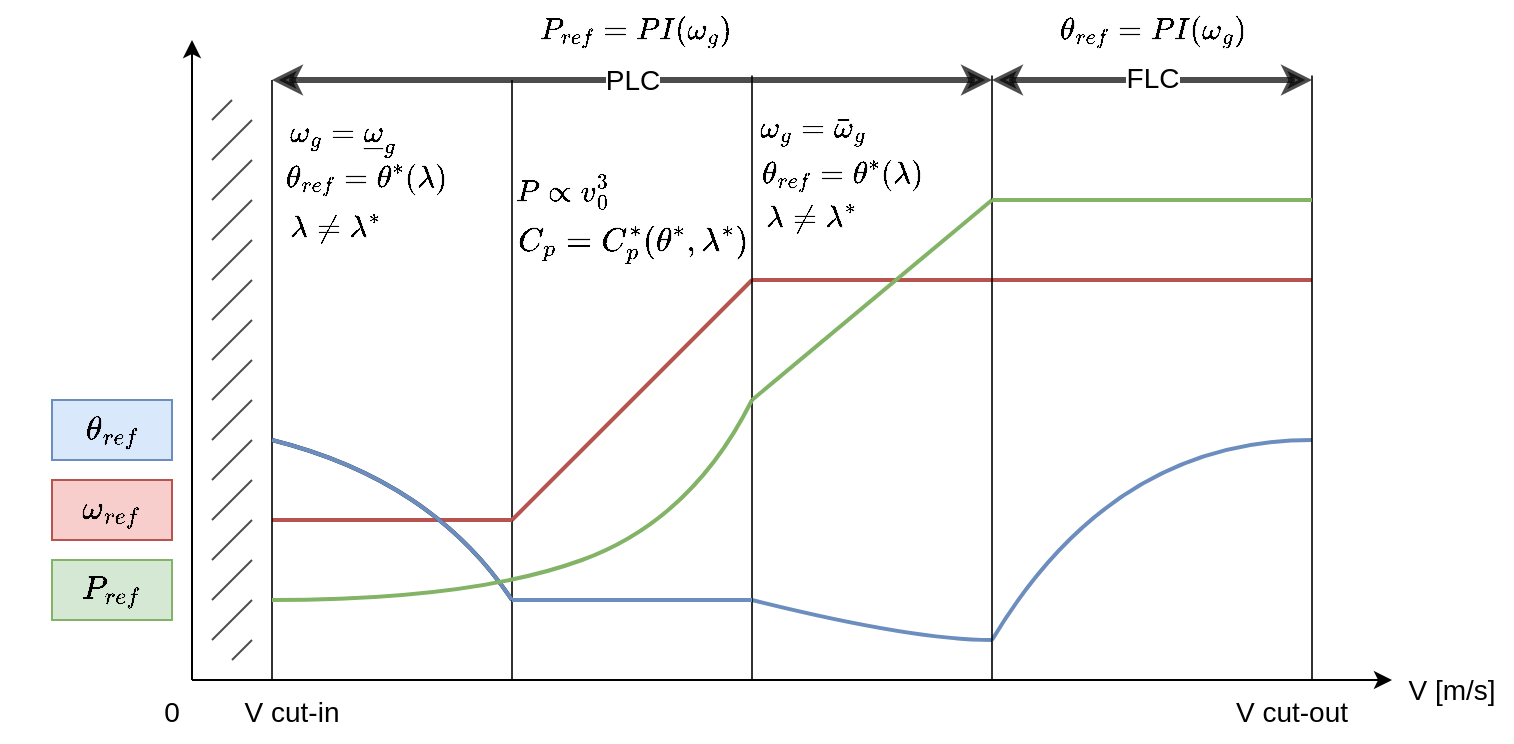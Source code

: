 <mxfile version="20.4.0" type="github">
  <diagram id="YIg-twoA3lVmyOpFWbwZ" name="Page-1">
    <mxGraphModel dx="1363" dy="722" grid="1" gridSize="10" guides="1" tooltips="1" connect="1" arrows="1" fold="1" page="1" pageScale="1" pageWidth="850" pageHeight="1100" math="1" shadow="0">
      <root>
        <mxCell id="0" />
        <mxCell id="1" parent="0" />
        <mxCell id="ZmWr9eJU89eHi5DbGtIF-5" value="" style="endArrow=none;html=1;rounded=0;opacity=80;" edge="1" parent="1">
          <mxGeometry width="50" height="50" relative="1" as="geometry">
            <mxPoint x="280" y="140" as="sourcePoint" />
            <mxPoint x="280" y="440" as="targetPoint" />
          </mxGeometry>
        </mxCell>
        <mxCell id="ZmWr9eJU89eHi5DbGtIF-11" value="&lt;font style=&quot;font-size: 14px;&quot;&gt;0&lt;/font&gt;" style="text;html=1;strokeColor=none;fillColor=none;align=center;verticalAlign=middle;whiteSpace=wrap;rounded=0;fontSize=13;" vertex="1" parent="1">
          <mxGeometry x="80" y="441" width="60" height="30" as="geometry" />
        </mxCell>
        <mxCell id="ZmWr9eJU89eHi5DbGtIF-12" value="&lt;font style=&quot;font-size: 14px;&quot;&gt;V [m/s]&lt;/font&gt;" style="text;html=1;strokeColor=none;fillColor=none;align=center;verticalAlign=middle;whiteSpace=wrap;rounded=0;fontSize=13;" vertex="1" parent="1">
          <mxGeometry x="720" y="430" width="60" height="30" as="geometry" />
        </mxCell>
        <mxCell id="ZmWr9eJU89eHi5DbGtIF-13" value="&lt;span style=&quot;font-size: 14px;&quot;&gt;V cut-in&lt;/span&gt;" style="text;html=1;strokeColor=none;fillColor=none;align=center;verticalAlign=middle;whiteSpace=wrap;rounded=0;fontSize=13;" vertex="1" parent="1">
          <mxGeometry x="140" y="441" width="60" height="30" as="geometry" />
        </mxCell>
        <mxCell id="ZmWr9eJU89eHi5DbGtIF-21" value="" style="endArrow=none;html=1;rounded=0;fontSize=14;strokeWidth=2;fillColor=#f8cecc;strokeColor=#b85450;" edge="1" parent="1">
          <mxGeometry width="50" height="50" relative="1" as="geometry">
            <mxPoint x="280" y="360" as="sourcePoint" />
            <mxPoint x="160" y="360" as="targetPoint" />
          </mxGeometry>
        </mxCell>
        <mxCell id="ZmWr9eJU89eHi5DbGtIF-22" value="" style="endArrow=none;html=1;rounded=0;fontSize=14;strokeWidth=2;fillColor=#f8cecc;strokeColor=#b85450;" edge="1" parent="1">
          <mxGeometry width="50" height="50" relative="1" as="geometry">
            <mxPoint x="280" y="360" as="sourcePoint" />
            <mxPoint x="400" y="240" as="targetPoint" />
          </mxGeometry>
        </mxCell>
        <mxCell id="ZmWr9eJU89eHi5DbGtIF-23" value="" style="endArrow=none;html=1;rounded=0;fontSize=14;strokeWidth=2;fillColor=#f8cecc;strokeColor=#b85450;" edge="1" parent="1">
          <mxGeometry width="50" height="50" relative="1" as="geometry">
            <mxPoint x="400" y="240" as="sourcePoint" />
            <mxPoint x="680" y="240" as="targetPoint" />
          </mxGeometry>
        </mxCell>
        <mxCell id="ZmWr9eJU89eHi5DbGtIF-24" value="" style="curved=1;endArrow=none;html=1;rounded=0;strokeWidth=2;fontSize=14;endFill=0;" edge="1" parent="1">
          <mxGeometry width="50" height="50" relative="1" as="geometry">
            <mxPoint x="280" y="400" as="sourcePoint" />
            <mxPoint x="160" y="320" as="targetPoint" />
            <Array as="points">
              <mxPoint x="260" y="370" />
              <mxPoint x="200" y="330" />
            </Array>
          </mxGeometry>
        </mxCell>
        <mxCell id="ZmWr9eJU89eHi5DbGtIF-26" value="" style="curved=1;endArrow=none;html=1;rounded=0;strokeWidth=2;fontSize=14;endFill=0;fillColor=#dae8fc;strokeColor=#6c8ebf;" edge="1" parent="1">
          <mxGeometry width="50" height="50" relative="1" as="geometry">
            <mxPoint x="520" y="420" as="sourcePoint" />
            <mxPoint x="400" y="400" as="targetPoint" />
            <Array as="points">
              <mxPoint x="480" y="420" />
            </Array>
          </mxGeometry>
        </mxCell>
        <mxCell id="ZmWr9eJU89eHi5DbGtIF-27" value="" style="curved=1;endArrow=none;html=1;rounded=0;strokeWidth=2;fontSize=14;endFill=0;fillColor=#dae8fc;strokeColor=#6c8ebf;" edge="1" parent="1">
          <mxGeometry width="50" height="50" relative="1" as="geometry">
            <mxPoint x="680" y="320" as="sourcePoint" />
            <mxPoint x="520" y="420" as="targetPoint" />
            <Array as="points">
              <mxPoint x="580" y="320" />
            </Array>
          </mxGeometry>
        </mxCell>
        <mxCell id="ZmWr9eJU89eHi5DbGtIF-2" value="" style="endArrow=classic;html=1;rounded=0;" edge="1" parent="1">
          <mxGeometry width="50" height="50" relative="1" as="geometry">
            <mxPoint x="120" y="440" as="sourcePoint" />
            <mxPoint x="120" y="120" as="targetPoint" />
          </mxGeometry>
        </mxCell>
        <mxCell id="ZmWr9eJU89eHi5DbGtIF-3" value="" style="endArrow=classic;html=1;rounded=0;" edge="1" parent="1">
          <mxGeometry width="50" height="50" relative="1" as="geometry">
            <mxPoint x="120" y="440" as="sourcePoint" />
            <mxPoint x="720" y="440" as="targetPoint" />
          </mxGeometry>
        </mxCell>
        <mxCell id="ZmWr9eJU89eHi5DbGtIF-6" value="" style="endArrow=none;html=1;rounded=0;opacity=80;" edge="1" parent="1">
          <mxGeometry width="50" height="50" relative="1" as="geometry">
            <mxPoint x="400" y="137.778" as="sourcePoint" />
            <mxPoint x="400" y="440" as="targetPoint" />
          </mxGeometry>
        </mxCell>
        <mxCell id="ZmWr9eJU89eHi5DbGtIF-7" value="" style="endArrow=none;html=1;rounded=0;opacity=80;" edge="1" parent="1">
          <mxGeometry width="50" height="50" relative="1" as="geometry">
            <mxPoint x="520" y="137.778" as="sourcePoint" />
            <mxPoint x="520" y="440" as="targetPoint" />
          </mxGeometry>
        </mxCell>
        <mxCell id="ZmWr9eJU89eHi5DbGtIF-8" value="" style="endArrow=none;html=1;rounded=0;opacity=80;" edge="1" parent="1">
          <mxGeometry width="50" height="50" relative="1" as="geometry">
            <mxPoint x="680" y="137.778" as="sourcePoint" />
            <mxPoint x="680" y="440" as="targetPoint" />
          </mxGeometry>
        </mxCell>
        <mxCell id="ZmWr9eJU89eHi5DbGtIF-19" value="" style="endArrow=none;html=1;rounded=0;opacity=80;" edge="1" parent="1">
          <mxGeometry width="50" height="50" relative="1" as="geometry">
            <mxPoint x="160" y="140.0" as="sourcePoint" />
            <mxPoint x="160" y="440" as="targetPoint" />
          </mxGeometry>
        </mxCell>
        <mxCell id="ZmWr9eJU89eHi5DbGtIF-25" value="" style="endArrow=none;html=1;rounded=0;fontSize=14;strokeWidth=2;fillColor=#f8cecc;strokeColor=#b85450;" edge="1" parent="1">
          <mxGeometry width="50" height="50" relative="1" as="geometry">
            <mxPoint x="400" y="400.0" as="sourcePoint" />
            <mxPoint x="280" y="400.0" as="targetPoint" />
          </mxGeometry>
        </mxCell>
        <mxCell id="ZmWr9eJU89eHi5DbGtIF-28" value="" style="endArrow=none;html=1;rounded=0;fontSize=14;strokeWidth=2;fillColor=#dae8fc;strokeColor=#6c8ebf;" edge="1" parent="1">
          <mxGeometry width="50" height="50" relative="1" as="geometry">
            <mxPoint x="400" y="400.0" as="sourcePoint" />
            <mxPoint x="280" y="400.0" as="targetPoint" />
          </mxGeometry>
        </mxCell>
        <mxCell id="ZmWr9eJU89eHi5DbGtIF-29" value="" style="curved=1;endArrow=none;html=1;rounded=0;strokeWidth=2;fontSize=14;endFill=0;fillColor=#dae8fc;strokeColor=#6c8ebf;" edge="1" parent="1">
          <mxGeometry width="50" height="50" relative="1" as="geometry">
            <mxPoint x="280" y="400.0" as="sourcePoint" />
            <mxPoint x="160" y="320.0" as="targetPoint" />
            <Array as="points">
              <mxPoint x="260" y="370" />
              <mxPoint x="200" y="330" />
            </Array>
          </mxGeometry>
        </mxCell>
        <mxCell id="ZmWr9eJU89eHi5DbGtIF-30" value="" style="curved=1;endArrow=none;html=1;rounded=0;strokeWidth=2;fontSize=14;endFill=0;fillColor=#d5e8d4;strokeColor=#82b366;" edge="1" parent="1">
          <mxGeometry width="50" height="50" relative="1" as="geometry">
            <mxPoint x="400" y="300" as="sourcePoint" />
            <mxPoint x="160" y="400" as="targetPoint" />
            <Array as="points">
              <mxPoint x="370" y="360" />
              <mxPoint x="260" y="400" />
            </Array>
          </mxGeometry>
        </mxCell>
        <mxCell id="ZmWr9eJU89eHi5DbGtIF-31" value="" style="endArrow=none;html=1;rounded=0;fontSize=14;strokeWidth=2;fillColor=#d5e8d4;strokeColor=#82b366;" edge="1" parent="1">
          <mxGeometry width="50" height="50" relative="1" as="geometry">
            <mxPoint x="400" y="300" as="sourcePoint" />
            <mxPoint x="520" y="200" as="targetPoint" />
          </mxGeometry>
        </mxCell>
        <mxCell id="ZmWr9eJU89eHi5DbGtIF-32" value="" style="endArrow=none;html=1;rounded=0;fontSize=14;strokeWidth=2;fillColor=#d5e8d4;strokeColor=#82b366;" edge="1" parent="1">
          <mxGeometry width="50" height="50" relative="1" as="geometry">
            <mxPoint x="680" y="200" as="sourcePoint" />
            <mxPoint x="520" y="200" as="targetPoint" />
          </mxGeometry>
        </mxCell>
        <mxCell id="ZmWr9eJU89eHi5DbGtIF-33" value="" style="endArrow=none;html=1;rounded=0;strokeWidth=1;fontSize=14;opacity=70;" edge="1" parent="1">
          <mxGeometry width="50" height="50" relative="1" as="geometry">
            <mxPoint x="130" y="180" as="sourcePoint" />
            <mxPoint x="150" y="160" as="targetPoint" />
          </mxGeometry>
        </mxCell>
        <mxCell id="ZmWr9eJU89eHi5DbGtIF-34" value="" style="endArrow=none;html=1;rounded=0;strokeWidth=1;fontSize=14;opacity=70;" edge="1" parent="1">
          <mxGeometry width="50" height="50" relative="1" as="geometry">
            <mxPoint x="130" y="200" as="sourcePoint" />
            <mxPoint x="150" y="180" as="targetPoint" />
          </mxGeometry>
        </mxCell>
        <mxCell id="ZmWr9eJU89eHi5DbGtIF-35" value="" style="endArrow=none;html=1;rounded=0;strokeWidth=1;fontSize=14;opacity=70;" edge="1" parent="1">
          <mxGeometry width="50" height="50" relative="1" as="geometry">
            <mxPoint x="130" y="220" as="sourcePoint" />
            <mxPoint x="150" y="200" as="targetPoint" />
          </mxGeometry>
        </mxCell>
        <mxCell id="ZmWr9eJU89eHi5DbGtIF-36" value="" style="endArrow=none;html=1;rounded=0;strokeWidth=1;fontSize=14;opacity=70;" edge="1" parent="1">
          <mxGeometry width="50" height="50" relative="1" as="geometry">
            <mxPoint x="130" y="240" as="sourcePoint" />
            <mxPoint x="150" y="220" as="targetPoint" />
          </mxGeometry>
        </mxCell>
        <mxCell id="ZmWr9eJU89eHi5DbGtIF-37" value="" style="endArrow=none;html=1;rounded=0;strokeWidth=1;fontSize=14;opacity=70;" edge="1" parent="1">
          <mxGeometry width="50" height="50" relative="1" as="geometry">
            <mxPoint x="130" y="260" as="sourcePoint" />
            <mxPoint x="150" y="240" as="targetPoint" />
          </mxGeometry>
        </mxCell>
        <mxCell id="ZmWr9eJU89eHi5DbGtIF-38" value="" style="endArrow=none;html=1;rounded=0;strokeWidth=1;fontSize=14;opacity=70;" edge="1" parent="1">
          <mxGeometry width="50" height="50" relative="1" as="geometry">
            <mxPoint x="130" y="280" as="sourcePoint" />
            <mxPoint x="150" y="260" as="targetPoint" />
          </mxGeometry>
        </mxCell>
        <mxCell id="ZmWr9eJU89eHi5DbGtIF-39" value="" style="endArrow=none;html=1;rounded=0;strokeWidth=1;fontSize=14;opacity=70;" edge="1" parent="1">
          <mxGeometry width="50" height="50" relative="1" as="geometry">
            <mxPoint x="130" y="300" as="sourcePoint" />
            <mxPoint x="150" y="280" as="targetPoint" />
          </mxGeometry>
        </mxCell>
        <mxCell id="ZmWr9eJU89eHi5DbGtIF-40" value="" style="endArrow=none;html=1;rounded=0;strokeWidth=1;fontSize=14;opacity=70;" edge="1" parent="1">
          <mxGeometry width="50" height="50" relative="1" as="geometry">
            <mxPoint x="130" y="320" as="sourcePoint" />
            <mxPoint x="150" y="300" as="targetPoint" />
          </mxGeometry>
        </mxCell>
        <mxCell id="ZmWr9eJU89eHi5DbGtIF-41" value="" style="endArrow=none;html=1;rounded=0;strokeWidth=1;fontSize=14;opacity=70;" edge="1" parent="1">
          <mxGeometry width="50" height="50" relative="1" as="geometry">
            <mxPoint x="130" y="340" as="sourcePoint" />
            <mxPoint x="150" y="320" as="targetPoint" />
          </mxGeometry>
        </mxCell>
        <mxCell id="ZmWr9eJU89eHi5DbGtIF-42" value="" style="endArrow=none;html=1;rounded=0;strokeWidth=1;fontSize=14;opacity=70;" edge="1" parent="1">
          <mxGeometry width="50" height="50" relative="1" as="geometry">
            <mxPoint x="130" y="360" as="sourcePoint" />
            <mxPoint x="150" y="340" as="targetPoint" />
          </mxGeometry>
        </mxCell>
        <mxCell id="ZmWr9eJU89eHi5DbGtIF-43" value="" style="endArrow=none;html=1;rounded=0;strokeWidth=1;fontSize=14;opacity=70;" edge="1" parent="1">
          <mxGeometry width="50" height="50" relative="1" as="geometry">
            <mxPoint x="130" y="380" as="sourcePoint" />
            <mxPoint x="150" y="360" as="targetPoint" />
          </mxGeometry>
        </mxCell>
        <mxCell id="ZmWr9eJU89eHi5DbGtIF-44" value="" style="endArrow=none;html=1;rounded=0;strokeWidth=1;fontSize=14;opacity=70;" edge="1" parent="1">
          <mxGeometry width="50" height="50" relative="1" as="geometry">
            <mxPoint x="130" y="400" as="sourcePoint" />
            <mxPoint x="150" y="380" as="targetPoint" />
          </mxGeometry>
        </mxCell>
        <mxCell id="ZmWr9eJU89eHi5DbGtIF-45" value="" style="endArrow=none;html=1;rounded=0;strokeWidth=1;fontSize=14;opacity=70;" edge="1" parent="1">
          <mxGeometry width="50" height="50" relative="1" as="geometry">
            <mxPoint x="130" y="420" as="sourcePoint" />
            <mxPoint x="150" y="400" as="targetPoint" />
          </mxGeometry>
        </mxCell>
        <mxCell id="ZmWr9eJU89eHi5DbGtIF-46" value="" style="endArrow=none;html=1;rounded=0;strokeWidth=1;fontSize=14;opacity=70;" edge="1" parent="1">
          <mxGeometry width="50" height="50" relative="1" as="geometry">
            <mxPoint x="140" y="430" as="sourcePoint" />
            <mxPoint x="150" y="420" as="targetPoint" />
          </mxGeometry>
        </mxCell>
        <mxCell id="ZmWr9eJU89eHi5DbGtIF-47" value="" style="endArrow=none;html=1;rounded=0;strokeWidth=1;fontSize=14;opacity=70;" edge="1" parent="1">
          <mxGeometry width="50" height="50" relative="1" as="geometry">
            <mxPoint x="130" y="160" as="sourcePoint" />
            <mxPoint x="140" y="150" as="targetPoint" />
          </mxGeometry>
        </mxCell>
        <mxCell id="ZmWr9eJU89eHi5DbGtIF-48" value="$$\theta_{ref}$$" style="text;html=1;strokeColor=#6c8ebf;fillColor=#dae8fc;align=center;verticalAlign=middle;whiteSpace=wrap;rounded=0;fontSize=14;" vertex="1" parent="1">
          <mxGeometry x="50" y="300" width="60" height="30" as="geometry" />
        </mxCell>
        <mxCell id="ZmWr9eJU89eHi5DbGtIF-49" value="$$\omega_{ref}$$" style="text;html=1;strokeColor=#b85450;fillColor=#f8cecc;align=center;verticalAlign=middle;whiteSpace=wrap;rounded=0;fontSize=14;" vertex="1" parent="1">
          <mxGeometry x="50" y="340" width="60" height="30" as="geometry" />
        </mxCell>
        <mxCell id="ZmWr9eJU89eHi5DbGtIF-50" value="$$P_{ref}$$" style="text;html=1;strokeColor=#82b366;fillColor=#d5e8d4;align=center;verticalAlign=middle;whiteSpace=wrap;rounded=0;fontSize=14;" vertex="1" parent="1">
          <mxGeometry x="50" y="380" width="60" height="30" as="geometry" />
        </mxCell>
        <mxCell id="ZmWr9eJU89eHi5DbGtIF-51" value="&lt;font style=&quot;font-size: 14px;&quot;&gt;V cut-out&lt;/font&gt;" style="text;html=1;strokeColor=none;fillColor=none;align=center;verticalAlign=middle;whiteSpace=wrap;rounded=0;fontSize=13;" vertex="1" parent="1">
          <mxGeometry x="640" y="441" width="60" height="30" as="geometry" />
        </mxCell>
        <mxCell id="ZmWr9eJU89eHi5DbGtIF-52" value="" style="endArrow=classic;startArrow=classic;html=1;rounded=0;strokeWidth=3;fontSize=14;opacity=70;" edge="1" parent="1">
          <mxGeometry width="50" height="50" relative="1" as="geometry">
            <mxPoint x="160" y="140" as="sourcePoint" />
            <mxPoint x="520" y="140" as="targetPoint" />
          </mxGeometry>
        </mxCell>
        <mxCell id="ZmWr9eJU89eHi5DbGtIF-54" value="PLC" style="edgeLabel;html=1;align=center;verticalAlign=middle;resizable=0;points=[];fontSize=14;" vertex="1" connectable="0" parent="ZmWr9eJU89eHi5DbGtIF-52">
          <mxGeometry x="-0.112" relative="1" as="geometry">
            <mxPoint x="20" as="offset" />
          </mxGeometry>
        </mxCell>
        <mxCell id="ZmWr9eJU89eHi5DbGtIF-53" value="" style="endArrow=classic;startArrow=classic;html=1;rounded=0;strokeWidth=3;fontSize=14;opacity=70;" edge="1" parent="1">
          <mxGeometry width="50" height="50" relative="1" as="geometry">
            <mxPoint x="520" y="140" as="sourcePoint" />
            <mxPoint x="680" y="140" as="targetPoint" />
            <Array as="points">
              <mxPoint x="600" y="140" />
            </Array>
          </mxGeometry>
        </mxCell>
        <mxCell id="ZmWr9eJU89eHi5DbGtIF-55" value="FLC" style="edgeLabel;html=1;align=center;verticalAlign=middle;resizable=0;points=[];fontSize=14;" vertex="1" connectable="0" parent="ZmWr9eJU89eHi5DbGtIF-53">
          <mxGeometry x="-0.08" y="1" relative="1" as="geometry">
            <mxPoint x="6" as="offset" />
          </mxGeometry>
        </mxCell>
        <mxCell id="ZmWr9eJU89eHi5DbGtIF-56" value="$$C_p = C_p^*(\theta^*, \lambda^*) $$" style="text;html=1;strokeColor=none;fillColor=none;align=center;verticalAlign=middle;whiteSpace=wrap;rounded=0;fontSize=14;" vertex="1" parent="1">
          <mxGeometry x="311" y="207" width="60" height="30" as="geometry" />
        </mxCell>
        <mxCell id="ZmWr9eJU89eHi5DbGtIF-61" value="&lt;font style=&quot;font-size: 13px;&quot;&gt;$$ P \propto v_0^3 $$&lt;/font&gt;" style="text;html=1;align=center;verticalAlign=middle;resizable=0;points=[];autosize=1;strokeColor=none;fillColor=none;fontSize=14;" vertex="1" parent="1">
          <mxGeometry x="230" y="180" width="150" height="30" as="geometry" />
        </mxCell>
        <mxCell id="ZmWr9eJU89eHi5DbGtIF-64" value="&lt;font style=&quot;font-size: 13px;&quot;&gt;$$ \omega_g = \underline{\omega}_g $$&lt;/font&gt;" style="text;html=1;align=center;verticalAlign=middle;resizable=0;points=[];autosize=1;strokeColor=none;fillColor=none;fontSize=14;" vertex="1" parent="1">
          <mxGeometry x="65" y="153" width="260" height="30" as="geometry" />
        </mxCell>
        <mxCell id="ZmWr9eJU89eHi5DbGtIF-67" value="&lt;font style=&quot;font-size: 13px;&quot;&gt;$$ \omega_g = \bar{\omega}_g $$&lt;/font&gt;" style="text;html=1;align=center;verticalAlign=middle;resizable=0;points=[];autosize=1;strokeColor=none;fillColor=none;fontSize=14;" vertex="1" parent="1">
          <mxGeometry x="320" y="150" width="220" height="30" as="geometry" />
        </mxCell>
        <mxCell id="ZmWr9eJU89eHi5DbGtIF-68" value="&lt;font style=&quot;font-size: 13px;&quot;&gt;$$ \theta_{ref} = \theta^*(\lambda) $$&lt;/font&gt;" style="text;html=1;align=center;verticalAlign=middle;resizable=0;points=[];autosize=1;strokeColor=none;fillColor=none;fontSize=14;" vertex="1" parent="1">
          <mxGeometry x="87" y="174" width="240" height="30" as="geometry" />
        </mxCell>
        <mxCell id="ZmWr9eJU89eHi5DbGtIF-69" value="&lt;font style=&quot;font-size: 13px;&quot;&gt;$$ \lambda \neq&amp;nbsp;&lt;br&gt;\lambda^* $$&lt;/font&gt;" style="text;html=1;align=center;verticalAlign=middle;resizable=0;points=[];autosize=1;strokeColor=none;fillColor=none;fontSize=14;" vertex="1" parent="1">
          <mxGeometry x="131" y="189" width="120" height="50" as="geometry" />
        </mxCell>
        <mxCell id="ZmWr9eJU89eHi5DbGtIF-71" value="&lt;font style=&quot;font-size: 13px;&quot;&gt;$$ \lambda \neq&amp;nbsp;&lt;br&gt;\lambda^* $$&lt;/font&gt;" style="text;html=1;align=center;verticalAlign=middle;resizable=0;points=[];autosize=1;strokeColor=none;fillColor=none;fontSize=14;" vertex="1" parent="1">
          <mxGeometry x="369" y="184" width="120" height="50" as="geometry" />
        </mxCell>
        <mxCell id="ZmWr9eJU89eHi5DbGtIF-72" value="&lt;font style=&quot;font-size: 13px;&quot;&gt;$$ \theta_{ref} = \theta^*(\lambda) $$&lt;/font&gt;" style="text;html=1;align=center;verticalAlign=middle;resizable=0;points=[];autosize=1;strokeColor=none;fillColor=none;fontSize=14;" vertex="1" parent="1">
          <mxGeometry x="325" y="172" width="240" height="30" as="geometry" />
        </mxCell>
        <mxCell id="ZmWr9eJU89eHi5DbGtIF-74" value="&lt;font style=&quot;font-size: 13px;&quot;&gt;$$ P_{ref} = PI({\omega}_g) $$&lt;/font&gt;" style="text;html=1;align=center;verticalAlign=middle;resizable=0;points=[];autosize=1;strokeColor=none;fillColor=none;fontSize=14;" vertex="1" parent="1">
          <mxGeometry x="241" y="100" width="200" height="30" as="geometry" />
        </mxCell>
        <mxCell id="ZmWr9eJU89eHi5DbGtIF-75" value="&lt;font style=&quot;font-size: 13px;&quot;&gt;$$ \theta_{ref} = PI({\omega}_g) $$&lt;/font&gt;" style="text;html=1;align=center;verticalAlign=middle;resizable=0;points=[];autosize=1;strokeColor=none;fillColor=none;fontSize=14;" vertex="1" parent="1">
          <mxGeometry x="485" y="100" width="230" height="30" as="geometry" />
        </mxCell>
      </root>
    </mxGraphModel>
  </diagram>
</mxfile>
